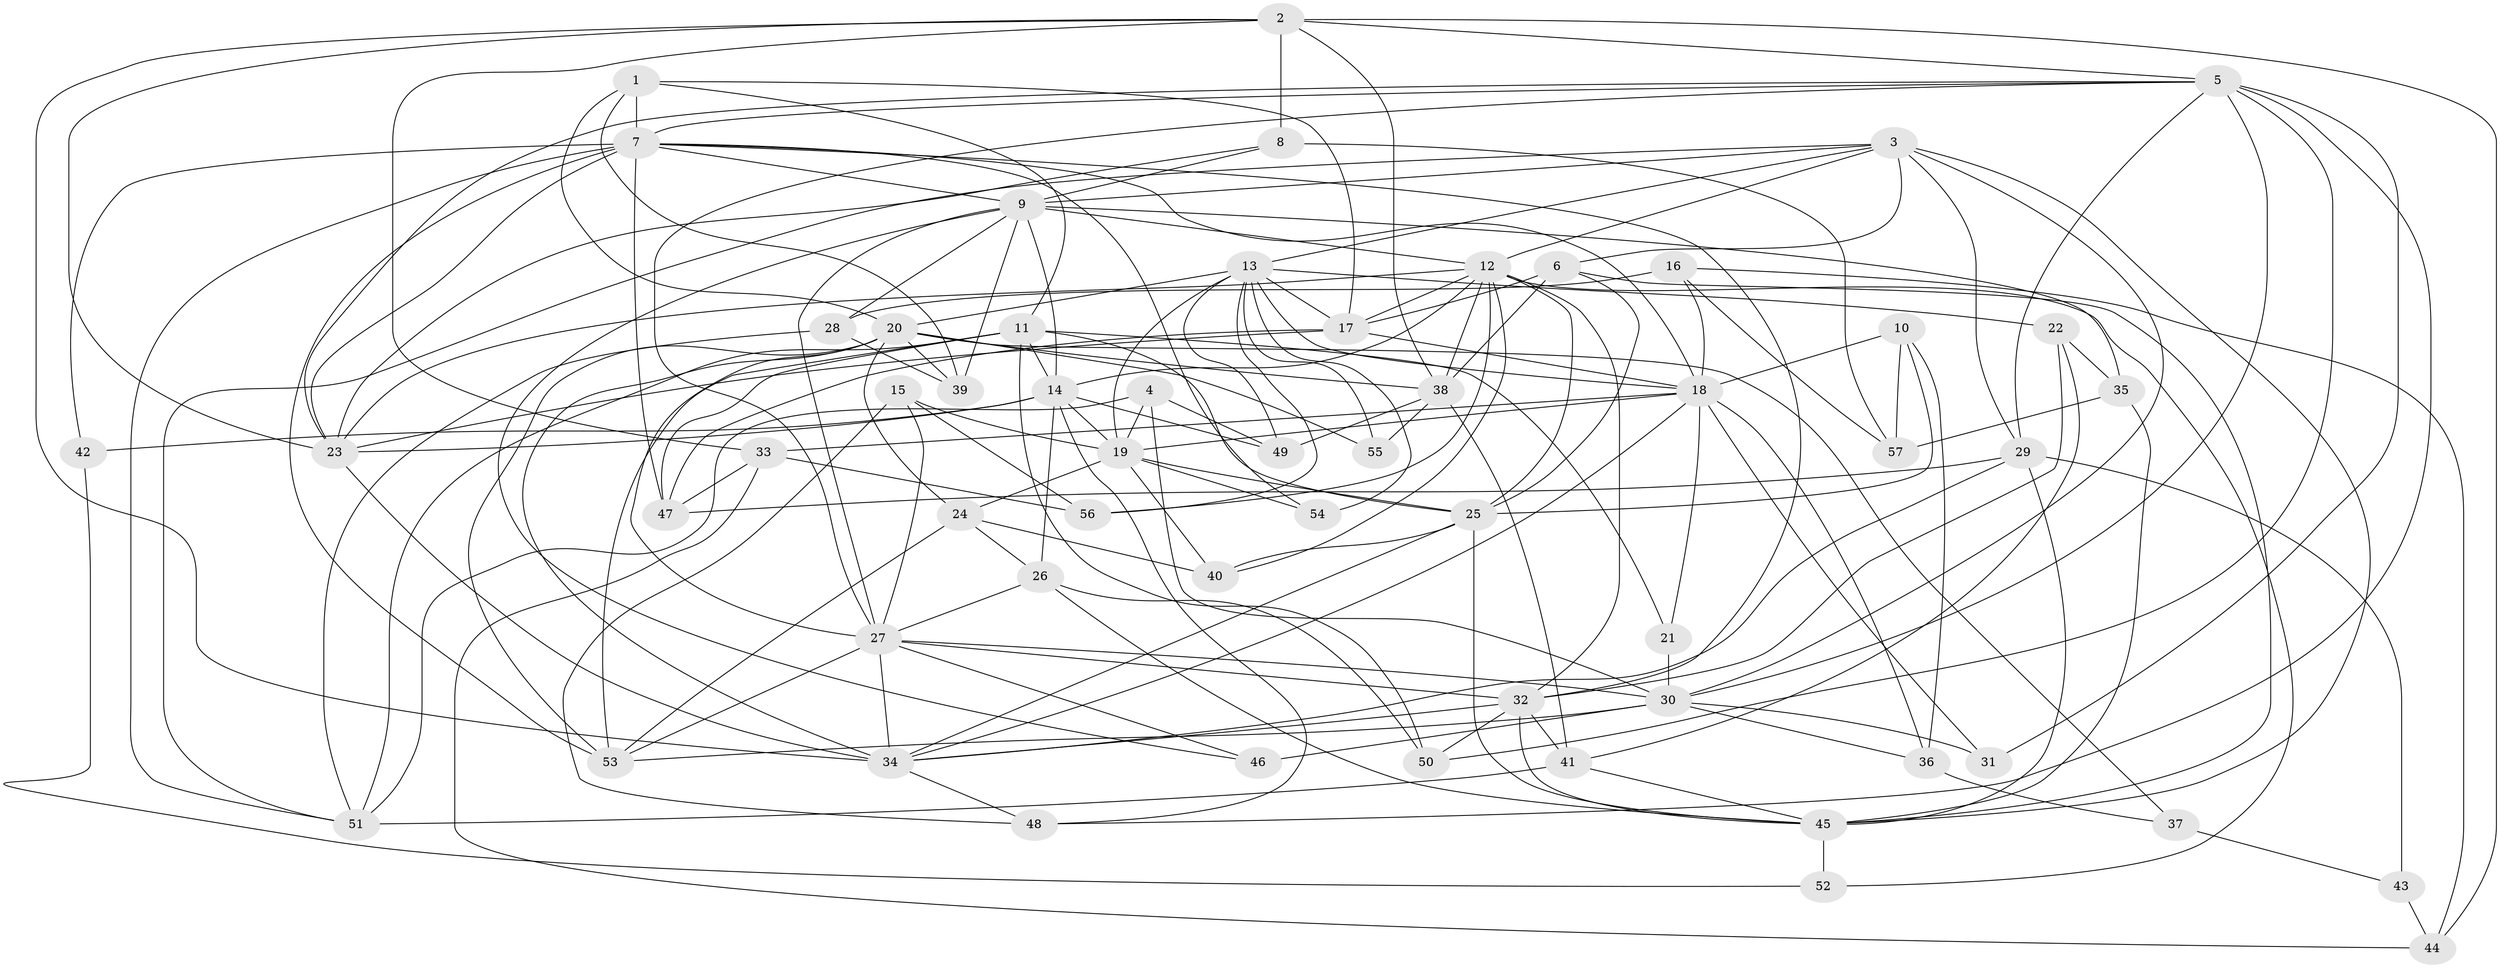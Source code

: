 // original degree distribution, {4: 1.0}
// Generated by graph-tools (version 1.1) at 2025/53/03/04/25 22:53:50]
// undirected, 57 vertices, 168 edges
graph export_dot {
  node [color=gray90,style=filled];
  1;
  2;
  3;
  4;
  5;
  6;
  7;
  8;
  9;
  10;
  11;
  12;
  13;
  14;
  15;
  16;
  17;
  18;
  19;
  20;
  21;
  22;
  23;
  24;
  25;
  26;
  27;
  28;
  29;
  30;
  31;
  32;
  33;
  34;
  35;
  36;
  37;
  38;
  39;
  40;
  41;
  42;
  43;
  44;
  45;
  46;
  47;
  48;
  49;
  50;
  51;
  52;
  53;
  54;
  55;
  56;
  57;
  1 -- 7 [weight=2.0];
  1 -- 11 [weight=1.0];
  1 -- 17 [weight=1.0];
  1 -- 20 [weight=1.0];
  1 -- 39 [weight=1.0];
  2 -- 5 [weight=2.0];
  2 -- 8 [weight=3.0];
  2 -- 23 [weight=1.0];
  2 -- 33 [weight=3.0];
  2 -- 34 [weight=1.0];
  2 -- 38 [weight=1.0];
  2 -- 44 [weight=1.0];
  3 -- 6 [weight=1.0];
  3 -- 9 [weight=1.0];
  3 -- 12 [weight=1.0];
  3 -- 13 [weight=1.0];
  3 -- 29 [weight=1.0];
  3 -- 30 [weight=1.0];
  3 -- 45 [weight=1.0];
  3 -- 51 [weight=1.0];
  4 -- 19 [weight=1.0];
  4 -- 30 [weight=1.0];
  4 -- 49 [weight=1.0];
  4 -- 51 [weight=1.0];
  5 -- 7 [weight=1.0];
  5 -- 23 [weight=1.0];
  5 -- 27 [weight=1.0];
  5 -- 29 [weight=1.0];
  5 -- 30 [weight=1.0];
  5 -- 31 [weight=1.0];
  5 -- 48 [weight=1.0];
  5 -- 50 [weight=3.0];
  6 -- 17 [weight=1.0];
  6 -- 25 [weight=1.0];
  6 -- 38 [weight=2.0];
  6 -- 45 [weight=1.0];
  7 -- 9 [weight=1.0];
  7 -- 18 [weight=1.0];
  7 -- 23 [weight=1.0];
  7 -- 32 [weight=1.0];
  7 -- 42 [weight=1.0];
  7 -- 47 [weight=1.0];
  7 -- 51 [weight=1.0];
  7 -- 53 [weight=1.0];
  7 -- 54 [weight=1.0];
  8 -- 9 [weight=1.0];
  8 -- 23 [weight=1.0];
  8 -- 57 [weight=1.0];
  9 -- 12 [weight=1.0];
  9 -- 14 [weight=1.0];
  9 -- 27 [weight=1.0];
  9 -- 28 [weight=1.0];
  9 -- 35 [weight=1.0];
  9 -- 39 [weight=1.0];
  9 -- 46 [weight=1.0];
  10 -- 18 [weight=1.0];
  10 -- 25 [weight=1.0];
  10 -- 36 [weight=1.0];
  10 -- 57 [weight=1.0];
  11 -- 14 [weight=2.0];
  11 -- 21 [weight=1.0];
  11 -- 25 [weight=1.0];
  11 -- 47 [weight=2.0];
  11 -- 50 [weight=1.0];
  11 -- 51 [weight=1.0];
  11 -- 53 [weight=1.0];
  12 -- 14 [weight=1.0];
  12 -- 17 [weight=2.0];
  12 -- 23 [weight=1.0];
  12 -- 25 [weight=1.0];
  12 -- 32 [weight=1.0];
  12 -- 38 [weight=1.0];
  12 -- 40 [weight=1.0];
  12 -- 52 [weight=1.0];
  12 -- 56 [weight=1.0];
  13 -- 17 [weight=1.0];
  13 -- 18 [weight=1.0];
  13 -- 19 [weight=1.0];
  13 -- 20 [weight=1.0];
  13 -- 22 [weight=1.0];
  13 -- 49 [weight=1.0];
  13 -- 54 [weight=2.0];
  13 -- 55 [weight=2.0];
  13 -- 56 [weight=1.0];
  14 -- 19 [weight=1.0];
  14 -- 23 [weight=1.0];
  14 -- 26 [weight=2.0];
  14 -- 42 [weight=2.0];
  14 -- 48 [weight=1.0];
  14 -- 49 [weight=1.0];
  15 -- 19 [weight=1.0];
  15 -- 27 [weight=1.0];
  15 -- 48 [weight=1.0];
  15 -- 56 [weight=1.0];
  16 -- 18 [weight=1.0];
  16 -- 28 [weight=1.0];
  16 -- 44 [weight=1.0];
  16 -- 57 [weight=1.0];
  17 -- 18 [weight=1.0];
  17 -- 23 [weight=1.0];
  17 -- 47 [weight=1.0];
  18 -- 19 [weight=1.0];
  18 -- 21 [weight=1.0];
  18 -- 31 [weight=1.0];
  18 -- 33 [weight=2.0];
  18 -- 34 [weight=1.0];
  18 -- 36 [weight=1.0];
  19 -- 24 [weight=4.0];
  19 -- 25 [weight=1.0];
  19 -- 40 [weight=1.0];
  19 -- 54 [weight=1.0];
  20 -- 24 [weight=1.0];
  20 -- 27 [weight=1.0];
  20 -- 34 [weight=2.0];
  20 -- 37 [weight=2.0];
  20 -- 38 [weight=1.0];
  20 -- 39 [weight=1.0];
  20 -- 53 [weight=1.0];
  20 -- 55 [weight=1.0];
  21 -- 30 [weight=2.0];
  22 -- 32 [weight=1.0];
  22 -- 35 [weight=1.0];
  22 -- 41 [weight=1.0];
  23 -- 34 [weight=1.0];
  24 -- 26 [weight=1.0];
  24 -- 40 [weight=1.0];
  24 -- 53 [weight=1.0];
  25 -- 34 [weight=1.0];
  25 -- 40 [weight=1.0];
  25 -- 45 [weight=1.0];
  26 -- 27 [weight=1.0];
  26 -- 45 [weight=1.0];
  26 -- 50 [weight=1.0];
  27 -- 30 [weight=1.0];
  27 -- 32 [weight=1.0];
  27 -- 34 [weight=1.0];
  27 -- 46 [weight=1.0];
  27 -- 53 [weight=1.0];
  28 -- 39 [weight=1.0];
  28 -- 51 [weight=1.0];
  29 -- 34 [weight=1.0];
  29 -- 43 [weight=2.0];
  29 -- 45 [weight=2.0];
  29 -- 47 [weight=1.0];
  30 -- 31 [weight=2.0];
  30 -- 36 [weight=1.0];
  30 -- 46 [weight=2.0];
  30 -- 53 [weight=1.0];
  32 -- 34 [weight=1.0];
  32 -- 41 [weight=2.0];
  32 -- 45 [weight=2.0];
  32 -- 50 [weight=1.0];
  33 -- 44 [weight=1.0];
  33 -- 47 [weight=1.0];
  33 -- 56 [weight=1.0];
  34 -- 48 [weight=1.0];
  35 -- 45 [weight=1.0];
  35 -- 57 [weight=1.0];
  36 -- 37 [weight=1.0];
  37 -- 43 [weight=1.0];
  38 -- 41 [weight=1.0];
  38 -- 49 [weight=1.0];
  38 -- 55 [weight=1.0];
  41 -- 45 [weight=1.0];
  41 -- 51 [weight=1.0];
  42 -- 52 [weight=1.0];
  43 -- 44 [weight=1.0];
  45 -- 52 [weight=2.0];
}
